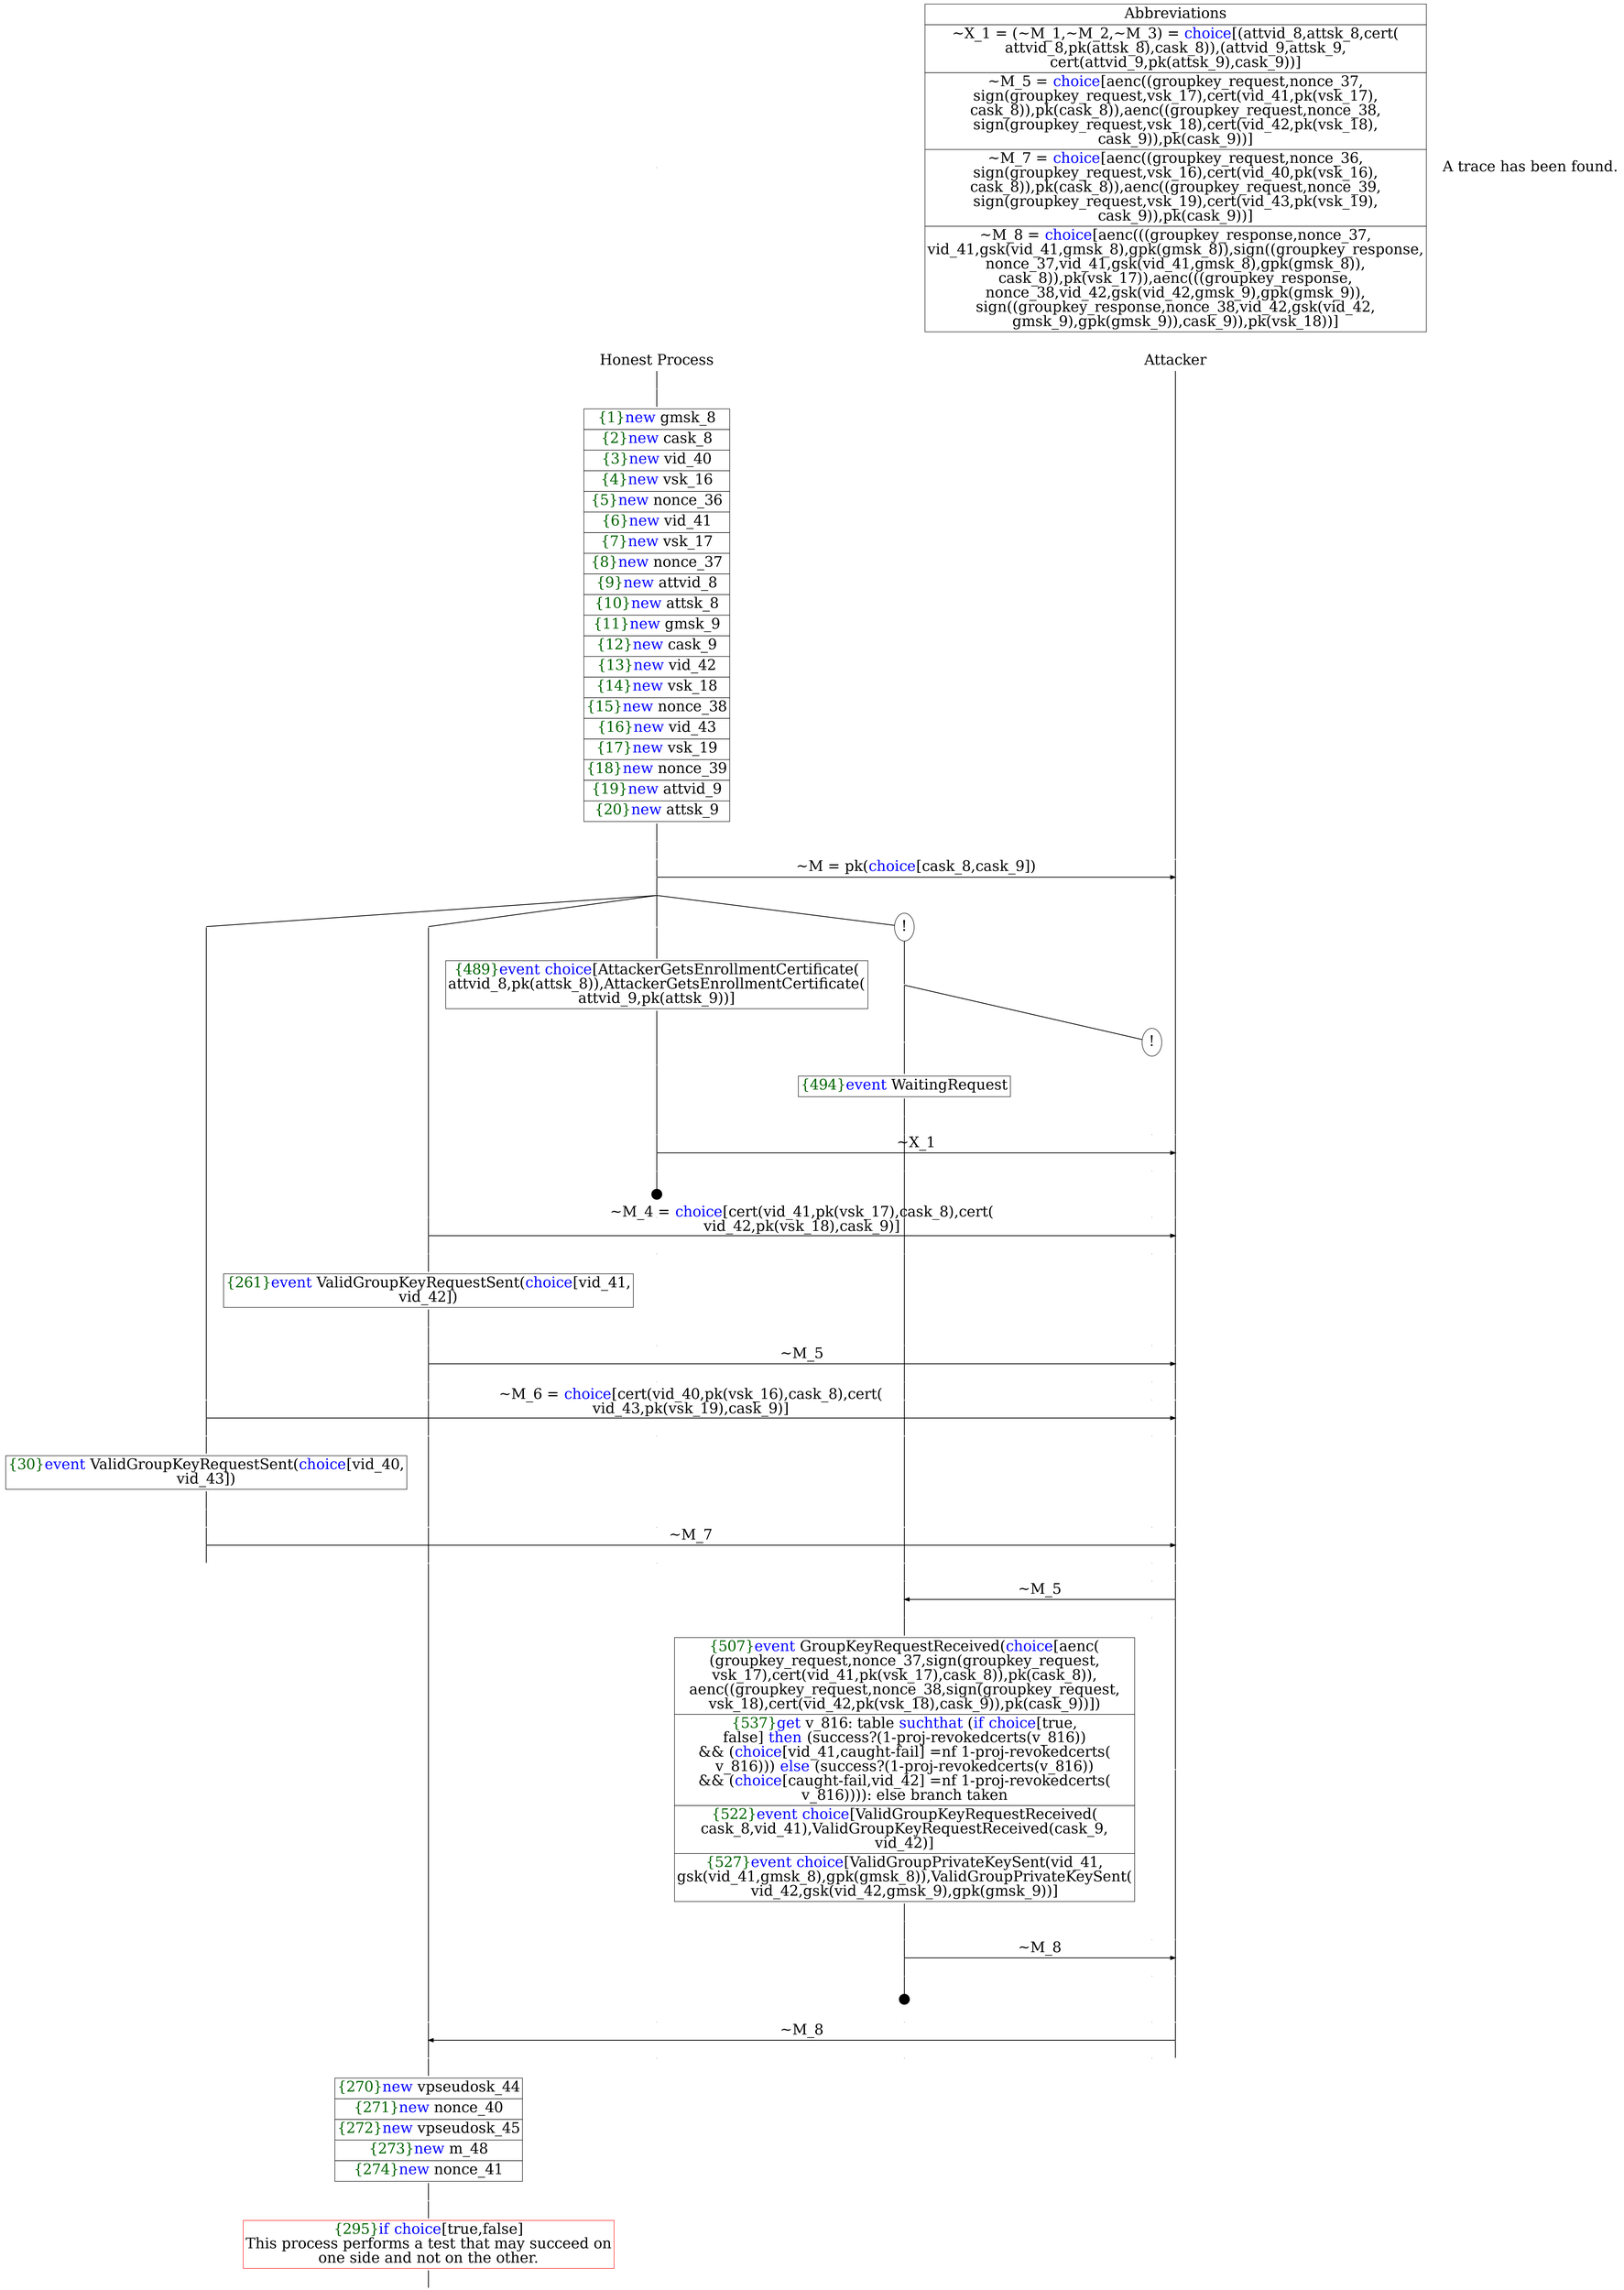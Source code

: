 digraph {
graph [ordering = out]
edge [arrowhead = none, penwidth = 1.6, fontsize = 30]
node [shape = point, width = 0, height = 0, fontsize = 30]
Trace<br/>
[label = <A trace has been found.<br/>
>, shape = plaintext]
P0__0 [label = "Honest Process", shape = plaintext]
P__0 [label = "Attacker", shape = plaintext]
Trace -> P0__0 [label = "", style = invisible, weight = 100]{rank = same; P0__0 P__0}
P0__0 -> P0__1 [label = <>, weight = 100]
P0__1 -> P0__2 [label = <>, weight = 100]
P0__2 [shape = plaintext, label = <<TABLE BORDER="0" CELLBORDER="1" CELLSPACING="0" CELLPADDING="4"> <TR><TD><FONT COLOR="darkgreen">{1}</FONT><FONT COLOR="blue">new </FONT>gmsk_8</TD></TR><TR><TD><FONT COLOR="darkgreen">{2}</FONT><FONT COLOR="blue">new </FONT>cask_8</TD></TR><TR><TD><FONT COLOR="darkgreen">{3}</FONT><FONT COLOR="blue">new </FONT>vid_40</TD></TR><TR><TD><FONT COLOR="darkgreen">{4}</FONT><FONT COLOR="blue">new </FONT>vsk_16</TD></TR><TR><TD><FONT COLOR="darkgreen">{5}</FONT><FONT COLOR="blue">new </FONT>nonce_36</TD></TR><TR><TD><FONT COLOR="darkgreen">{6}</FONT><FONT COLOR="blue">new </FONT>vid_41</TD></TR><TR><TD><FONT COLOR="darkgreen">{7}</FONT><FONT COLOR="blue">new </FONT>vsk_17</TD></TR><TR><TD><FONT COLOR="darkgreen">{8}</FONT><FONT COLOR="blue">new </FONT>nonce_37</TD></TR><TR><TD><FONT COLOR="darkgreen">{9}</FONT><FONT COLOR="blue">new </FONT>attvid_8</TD></TR><TR><TD><FONT COLOR="darkgreen">{10}</FONT><FONT COLOR="blue">new </FONT>attsk_8</TD></TR><TR><TD><FONT COLOR="darkgreen">{11}</FONT><FONT COLOR="blue">new </FONT>gmsk_9</TD></TR><TR><TD><FONT COLOR="darkgreen">{12}</FONT><FONT COLOR="blue">new </FONT>cask_9</TD></TR><TR><TD><FONT COLOR="darkgreen">{13}</FONT><FONT COLOR="blue">new </FONT>vid_42</TD></TR><TR><TD><FONT COLOR="darkgreen">{14}</FONT><FONT COLOR="blue">new </FONT>vsk_18</TD></TR><TR><TD><FONT COLOR="darkgreen">{15}</FONT><FONT COLOR="blue">new </FONT>nonce_38</TD></TR><TR><TD><FONT COLOR="darkgreen">{16}</FONT><FONT COLOR="blue">new </FONT>vid_43</TD></TR><TR><TD><FONT COLOR="darkgreen">{17}</FONT><FONT COLOR="blue">new </FONT>vsk_19</TD></TR><TR><TD><FONT COLOR="darkgreen">{18}</FONT><FONT COLOR="blue">new </FONT>nonce_39</TD></TR><TR><TD><FONT COLOR="darkgreen">{19}</FONT><FONT COLOR="blue">new </FONT>attvid_9</TD></TR><TR><TD><FONT COLOR="darkgreen">{20}</FONT><FONT COLOR="blue">new </FONT>attsk_9</TD></TR></TABLE>>]
P0__2 -> P0__3 [label = <>, weight = 100]
P0__3 -> P0__4 [label = <>, weight = 100]
P__0 -> P__1 [label = <>, weight = 100]
{rank = same; P__1 P0__4}
P0__4 -> P0__5 [label = <>, weight = 100]
P__1 -> P__2 [label = <>, weight = 100]
{rank = same; P__2 P0__5}
P0__5 -> P__2 [label = <~M = pk(<FONT COLOR="blue">choice</FONT>[cask_8,cask_9])>, arrowhead = normal]
P0__5 -> P0__6 [label = <>, weight = 100]
P__2 -> P__3 [label = <>, weight = 100]
{rank = same; P__3 P0__6}
/*RPar */
P0__6 -> P0_3__6 [label = <>]
P0__6 -> P0_2__6 [label = <>]
P0__6 -> P0_1__6 [label = <>]
P0__6 -> P0_0__6 [label = <>]
P0__6 [label = "", fixedsize = false, width = 0, height = 0, shape = none]
{rank = same; P0_0__6 P0_1__6 P0_2__6 P0_3__6}
P0_0__6 [label = "!", shape = ellipse]
P0_0_0__6 [label = "", fixedsize = false, width = 0, height = 0, shape = none]
P0_0__6 -> P0_0_0__6 [label = <>, weight = 100]
/*RPar */
P0_0_0__6 -> P0_0_0_1__6 [label = <>]
P0_0_0__6 -> P0_0_0_0__6 [label = <>]
P0_0_0__6 [label = "", fixedsize = false, width = 0, height = 0, shape = none]
{rank = same; P0_0_0_0__6 P0_0_0_1__6}
P0_0_0_0__6 [label = "!", shape = ellipse]
P0_0_0_1__6 -> P0_0_0_1__7 [label = <>, weight = 100]
P0_0_0_1__7 [shape = plaintext, label = <<TABLE BORDER="0" CELLBORDER="1" CELLSPACING="0" CELLPADDING="4"> <TR><TD><FONT COLOR="darkgreen">{494}</FONT><FONT COLOR="blue">event</FONT> WaitingRequest</TD></TR></TABLE>>]
P0_0_0_1__7 -> P0_0_0_1__8 [label = <>, weight = 100]
P0_1__6 -> P0_1__7 [label = <>, weight = 100]
P0_1__7 [shape = plaintext, label = <<TABLE BORDER="0" CELLBORDER="1" CELLSPACING="0" CELLPADDING="4"> <TR><TD><FONT COLOR="darkgreen">{489}</FONT><FONT COLOR="blue">event</FONT> <FONT COLOR="blue">choice</FONT>[AttackerGetsEnrollmentCertificate(<br/>
attvid_8,pk(attsk_8)),AttackerGetsEnrollmentCertificate(<br/>
attvid_9,pk(attsk_9))]</TD></TR></TABLE>>]
P0_1__7 -> P0_1__8 [label = <>, weight = 100]
P0_1__8 -> P0_1__9 [label = <>, weight = 100]
P0_0_0_1__8 -> P0_0_0_1__9 [label = <>, weight = 100]
P0_0_0_0__7 [label = "", style = invisible]
P0_0_0_0__6 -> P0_0_0_0__7 [label = <>, weight = 100, style = invisible]
P__3 -> P__4 [label = <>, weight = 100]
{rank = same; P__4 P0_0_0_0__7 P0_0_0_1__9 P0_1__9}
P0_1__9 -> P0_1__10 [label = <>, weight = 100]
P__4 -> P__5 [label = <>, weight = 100]
{rank = same; P__5 P0_1__10}
P0_1__10 -> P__5 [label = <~X_1>, arrowhead = normal]
P0_1__10 -> P0_1__11 [label = <>, weight = 100]
P0_0_0_1__9 -> P0_0_0_1__10 [label = <>, weight = 100]
P0_0_0_0__8 [label = "", style = invisible]
P0_0_0_0__7 -> P0_0_0_0__8 [label = <>, weight = 100, style = invisible]
P__5 -> P__6 [label = <>, weight = 100]
{rank = same; P__6 P0_0_0_0__8 P0_0_0_1__10 P0_1__11}
P0_1__12 [label = "", width = 0.3, height = 0.3]
P0_1__11 -> P0_1__12 [label = <>, weight = 100]
P0_2__6 -> P0_2__7 [label = <>, weight = 100]
P0_1__13 [label = "", style = invisible]
P0_1__12 -> P0_1__13 [label = <>, weight = 100, style = invisible]
P0_0_0_1__10 -> P0_0_0_1__11 [label = <>, weight = 100]
P0_0_0_0__9 [label = "", style = invisible]
P0_0_0_0__8 -> P0_0_0_0__9 [label = <>, weight = 100, style = invisible]
P__6 -> P__7 [label = <>, weight = 100]
{rank = same; P__7 P0_0_0_0__9 P0_0_0_1__11 P0_1__13 P0_2__7}
P0_2__7 -> P0_2__8 [label = <>, weight = 100]
P__7 -> P__8 [label = <>, weight = 100]
{rank = same; P__8 P0_2__8}
P0_2__8 -> P__8 [label = <~M_4 = <FONT COLOR="blue">choice</FONT>[cert(vid_41,pk(vsk_17),cask_8),cert(<br/>
vid_42,pk(vsk_18),cask_9)]>, arrowhead = normal]
P0_2__8 -> P0_2__9 [label = <>, weight = 100]
P0_1__14 [label = "", style = invisible]
P0_1__13 -> P0_1__14 [label = <>, weight = 100, style = invisible]
P0_0_0_1__11 -> P0_0_0_1__12 [label = <>, weight = 100]
P0_0_0_0__10 [label = "", style = invisible]
P0_0_0_0__9 -> P0_0_0_0__10 [label = <>, weight = 100, style = invisible]
P__8 -> P__9 [label = <>, weight = 100]
{rank = same; P__9 P0_0_0_0__10 P0_0_0_1__12 P0_1__14 P0_2__9}
P0_2__9 -> P0_2__10 [label = <>, weight = 100]
P0_2__10 [shape = plaintext, label = <<TABLE BORDER="0" CELLBORDER="1" CELLSPACING="0" CELLPADDING="4"> <TR><TD><FONT COLOR="darkgreen">{261}</FONT><FONT COLOR="blue">event</FONT> ValidGroupKeyRequestSent(<FONT COLOR="blue">choice</FONT>[vid_41,<br/>
vid_42])</TD></TR></TABLE>>]
P0_2__10 -> P0_2__11 [label = <>, weight = 100]
P0_2__11 -> P0_2__12 [label = <>, weight = 100]
P0_1__15 [label = "", style = invisible]
P0_1__14 -> P0_1__15 [label = <>, weight = 100, style = invisible]
P0_0_0_1__12 -> P0_0_0_1__13 [label = <>, weight = 100]
P0_0_0_0__11 [label = "", style = invisible]
P0_0_0_0__10 -> P0_0_0_0__11 [label = <>, weight = 100, style = invisible]
P__9 -> P__10 [label = <>, weight = 100]
{rank = same; P__10 P0_0_0_0__11 P0_0_0_1__13 P0_1__15 P0_2__12}
P0_2__12 -> P0_2__13 [label = <>, weight = 100]
P__10 -> P__11 [label = <>, weight = 100]
{rank = same; P__11 P0_2__13}
P0_2__13 -> P__11 [label = <~M_5>, arrowhead = normal]
P0_2__13 -> P0_2__14 [label = <>, weight = 100]
P0_1__16 [label = "", style = invisible]
P0_1__15 -> P0_1__16 [label = <>, weight = 100, style = invisible]
P0_0_0_1__13 -> P0_0_0_1__14 [label = <>, weight = 100]
P0_0_0_0__12 [label = "", style = invisible]
P0_0_0_0__11 -> P0_0_0_0__12 [label = <>, weight = 100, style = invisible]
P__11 -> P__12 [label = <>, weight = 100]
{rank = same; P__12 P0_0_0_0__12 P0_0_0_1__14 P0_1__16 P0_2__14}
P0_3__6 -> P0_3__7 [label = <>, weight = 100]
P0_2__14 -> P0_2__15 [label = <>, weight = 100]
P0_1__17 [label = "", style = invisible]
P0_1__16 -> P0_1__17 [label = <>, weight = 100, style = invisible]
P0_0_0_1__14 -> P0_0_0_1__15 [label = <>, weight = 100]
P0_0_0_0__13 [label = "", style = invisible]
P0_0_0_0__12 -> P0_0_0_0__13 [label = <>, weight = 100, style = invisible]
P__12 -> P__13 [label = <>, weight = 100]
{rank = same; P__13 P0_0_0_0__13 P0_0_0_1__15 P0_1__17 P0_2__15 P0_3__7}
P0_3__7 -> P0_3__8 [label = <>, weight = 100]
P__13 -> P__14 [label = <>, weight = 100]
{rank = same; P__14 P0_3__8}
P0_3__8 -> P__14 [label = <~M_6 = <FONT COLOR="blue">choice</FONT>[cert(vid_40,pk(vsk_16),cask_8),cert(<br/>
vid_43,pk(vsk_19),cask_9)]>, arrowhead = normal]
P0_3__8 -> P0_3__9 [label = <>, weight = 100]
P0_2__15 -> P0_2__16 [label = <>, weight = 100]
P0_1__18 [label = "", style = invisible]
P0_1__17 -> P0_1__18 [label = <>, weight = 100, style = invisible]
P0_0_0_1__15 -> P0_0_0_1__16 [label = <>, weight = 100]
P0_0_0_0__14 [label = "", style = invisible]
P0_0_0_0__13 -> P0_0_0_0__14 [label = <>, weight = 100, style = invisible]
P__14 -> P__15 [label = <>, weight = 100]
{rank = same; P__15 P0_0_0_0__14 P0_0_0_1__16 P0_1__18 P0_2__16 P0_3__9}
P0_3__9 -> P0_3__10 [label = <>, weight = 100]
P0_3__10 [shape = plaintext, label = <<TABLE BORDER="0" CELLBORDER="1" CELLSPACING="0" CELLPADDING="4"> <TR><TD><FONT COLOR="darkgreen">{30}</FONT><FONT COLOR="blue">event</FONT> ValidGroupKeyRequestSent(<FONT COLOR="blue">choice</FONT>[vid_40,<br/>
vid_43])</TD></TR></TABLE>>]
P0_3__10 -> P0_3__11 [label = <>, weight = 100]
P0_3__11 -> P0_3__12 [label = <>, weight = 100]
P0_2__16 -> P0_2__17 [label = <>, weight = 100]
P0_1__19 [label = "", style = invisible]
P0_1__18 -> P0_1__19 [label = <>, weight = 100, style = invisible]
P0_0_0_1__16 -> P0_0_0_1__17 [label = <>, weight = 100]
P0_0_0_0__15 [label = "", style = invisible]
P0_0_0_0__14 -> P0_0_0_0__15 [label = <>, weight = 100, style = invisible]
P__15 -> P__16 [label = <>, weight = 100]
{rank = same; P__16 P0_0_0_0__15 P0_0_0_1__17 P0_1__19 P0_2__17 P0_3__12}
P0_3__12 -> P0_3__13 [label = <>, weight = 100]
P__16 -> P__17 [label = <>, weight = 100]
{rank = same; P__17 P0_3__13}
P0_3__13 -> P__17 [label = <~M_7>, arrowhead = normal]
P0_3__13 -> P0_3__14 [label = <>, weight = 100]
P0_2__17 -> P0_2__18 [label = <>, weight = 100]
P0_1__20 [label = "", style = invisible]
P0_1__19 -> P0_1__20 [label = <>, weight = 100, style = invisible]
P0_0_0_1__17 -> P0_0_0_1__18 [label = <>, weight = 100]
P0_0_0_0__16 [label = "", style = invisible]
P0_0_0_0__15 -> P0_0_0_0__16 [label = <>, weight = 100, style = invisible]
P__17 -> P__18 [label = <>, weight = 100]
{rank = same; P__18 P0_0_0_0__16 P0_0_0_1__18 P0_1__20 P0_2__18 P0_3__14}
P0_0_0_1__18 -> P0_0_0_1__19 [label = <>, weight = 100]
P0_0_0_0__17 [label = "", style = invisible]
P0_0_0_0__16 -> P0_0_0_0__17 [label = <>, weight = 100, style = invisible]
P__18 -> P__19 [label = <>, weight = 100]
{rank = same; P__19 P0_0_0_0__17 P0_0_0_1__19}
P0_0_0_1__19 -> P0_0_0_1__20 [label = <>, weight = 100]
P__19 -> P__20 [label = <>, weight = 100]
{rank = same; P__20 P0_0_0_1__20}
P0_0_0_1__20 -> P__20 [label = <~M_5>, dir = back, arrowhead = normal]
P0_0_0_1__20 -> P0_0_0_1__21 [label = <>, weight = 100]
P0_0_0_0__18 [label = "", style = invisible]
P0_0_0_0__17 -> P0_0_0_0__18 [label = <>, weight = 100, style = invisible]
P__20 -> P__21 [label = <>, weight = 100]
{rank = same; P__21 P0_0_0_0__18 P0_0_0_1__21}
P0_0_0_1__21 -> P0_0_0_1__22 [label = <>, weight = 100]
P0_0_0_1__22 [shape = plaintext, label = <<TABLE BORDER="0" CELLBORDER="1" CELLSPACING="0" CELLPADDING="4"> <TR><TD><FONT COLOR="darkgreen">{507}</FONT><FONT COLOR="blue">event</FONT> GroupKeyRequestReceived(<FONT COLOR="blue">choice</FONT>[aenc(<br/>
(groupkey_request,nonce_37,sign(groupkey_request,<br/>
vsk_17),cert(vid_41,pk(vsk_17),cask_8)),pk(cask_8)),<br/>
aenc((groupkey_request,nonce_38,sign(groupkey_request,<br/>
vsk_18),cert(vid_42,pk(vsk_18),cask_9)),pk(cask_9))])<br/>
</TD></TR><TR><TD><FONT COLOR="darkgreen">{537}</FONT><FONT COLOR="blue">get</FONT> v_816: table <FONT COLOR="blue">suchthat</FONT> (<FONT COLOR="blue">if</FONT> <FONT COLOR="blue">choice</FONT>[true,<br/>
false] <FONT COLOR="blue">then</FONT> (success?(1-proj-revokedcerts(v_816))<br/>
&amp;&amp; (<FONT COLOR="blue">choice</FONT>[vid_41,caught-fail] =nf 1-proj-revokedcerts(<br/>
v_816))) <FONT COLOR="blue">else</FONT> (success?(1-proj-revokedcerts(v_816))<br/>
&amp;&amp; (<FONT COLOR="blue">choice</FONT>[caught-fail,vid_42] =nf 1-proj-revokedcerts(<br/>
v_816)))): else branch taken</TD></TR><TR><TD><FONT COLOR="darkgreen">{522}</FONT><FONT COLOR="blue">event</FONT> <FONT COLOR="blue">choice</FONT>[ValidGroupKeyRequestReceived(<br/>
cask_8,vid_41),ValidGroupKeyRequestReceived(cask_9,<br/>
vid_42)]</TD></TR><TR><TD><FONT COLOR="darkgreen">{527}</FONT><FONT COLOR="blue">event</FONT> <FONT COLOR="blue">choice</FONT>[ValidGroupPrivateKeySent(vid_41,<br/>
gsk(vid_41,gmsk_8),gpk(gmsk_8)),ValidGroupPrivateKeySent(<br/>
vid_42,gsk(vid_42,gmsk_9),gpk(gmsk_9))]</TD></TR></TABLE>>]
P0_0_0_1__22 -> P0_0_0_1__23 [label = <>, weight = 100]
P__21 -> P__22 [label = <>, weight = 100]
{rank = same; P__22 P0_0_0_1__22}
P0_0_0_1__23 -> P0_0_0_1__24 [label = <>, weight = 100]
P0_0_0_0__19 [label = "", style = invisible]
P0_0_0_0__18 -> P0_0_0_0__19 [label = <>, weight = 100, style = invisible]
P__22 -> P__23 [label = <>, weight = 100]
{rank = same; P__23 P0_0_0_0__19 P0_0_0_1__24}
P0_0_0_1__24 -> P0_0_0_1__25 [label = <>, weight = 100]
P__23 -> P__24 [label = <>, weight = 100]
{rank = same; P__24 P0_0_0_1__25}
P0_0_0_1__25 -> P__24 [label = <~M_8>, arrowhead = normal]
P0_0_0_1__25 -> P0_0_0_1__26 [label = <>, weight = 100]
P0_0_0_0__20 [label = "", style = invisible]
P0_0_0_0__19 -> P0_0_0_0__20 [label = <>, weight = 100, style = invisible]
P__24 -> P__25 [label = <>, weight = 100]
{rank = same; P__25 P0_0_0_0__20 P0_0_0_1__26}
P0_0_0_1__27 [label = "", width = 0.3, height = 0.3]
P0_0_0_1__26 -> P0_0_0_1__27 [label = <>, weight = 100]
P0_2__18 -> P0_2__19 [label = <>, weight = 100]
P0_1__21 [label = "", style = invisible]
P0_1__20 -> P0_1__21 [label = <>, weight = 100, style = invisible]
P0_0_0_1__28 [label = "", style = invisible]
P0_0_0_1__27 -> P0_0_0_1__28 [label = <>, weight = 100, style = invisible]
P0_0_0_0__21 [label = "", style = invisible]
P0_0_0_0__20 -> P0_0_0_0__21 [label = <>, weight = 100, style = invisible]
P__25 -> P__26 [label = <>, weight = 100]
{rank = same; P__26 P0_0_0_0__21 P0_0_0_1__28 P0_1__21 P0_2__19}
P0_2__19 -> P0_2__20 [label = <>, weight = 100]
P__26 -> P__27 [label = <>, weight = 100]
{rank = same; P__27 P0_2__20}
P0_2__20 -> P__27 [label = <~M_8>, dir = back, arrowhead = normal]
P0_2__20 -> P0_2__21 [label = <>, weight = 100]
P0_1__22 [label = "", style = invisible]
P0_1__21 -> P0_1__22 [label = <>, weight = 100, style = invisible]
P0_0_0_1__29 [label = "", style = invisible]
P0_0_0_1__28 -> P0_0_0_1__29 [label = <>, weight = 100, style = invisible]
P0_0_0_0__22 [label = "", style = invisible]
P0_0_0_0__21 -> P0_0_0_0__22 [label = <>, weight = 100, style = invisible]
P__27 -> P__28 [label = <>, weight = 100]
{rank = same; P__28 P0_0_0_0__22 P0_0_0_1__29 P0_1__22 P0_2__21}
P0_2__21 -> P0_2__22 [label = <>, weight = 100]
P0_2__22 [shape = plaintext, label = <<TABLE BORDER="0" CELLBORDER="1" CELLSPACING="0" CELLPADDING="4"> <TR><TD><FONT COLOR="darkgreen">{270}</FONT><FONT COLOR="blue">new </FONT>vpseudosk_44</TD></TR><TR><TD><FONT COLOR="darkgreen">{271}</FONT><FONT COLOR="blue">new </FONT>nonce_40</TD></TR><TR><TD><FONT COLOR="darkgreen">{272}</FONT><FONT COLOR="blue">new </FONT>vpseudosk_45</TD></TR><TR><TD><FONT COLOR="darkgreen">{273}</FONT><FONT COLOR="blue">new </FONT>m_48</TD></TR><TR><TD><FONT COLOR="darkgreen">{274}</FONT><FONT COLOR="blue">new </FONT>nonce_41</TD></TR></TABLE>>]
P0_2__22 -> P0_2__23 [label = <>, weight = 100]
P0_2__23 -> P0_2__24 [label = <>, weight = 100]
P0_2__24 [color = red, shape = plaintext, label = <<TABLE BORDER="0" CELLBORDER="1" CELLSPACING="0" CELLPADDING="4"> <TR><TD><FONT COLOR="darkgreen">{295}</FONT><FONT COLOR="blue">if</FONT> <FONT COLOR="blue">choice</FONT>[true,false]<br/>
This process performs a test that may succeed on<br/>
one side and not on the other.</TD></TR></TABLE>>]
P0_2__24 -> P0_2__25 [label = <>, weight = 100]
Abbrev [shape = plaintext, label = <<TABLE BORDER="0" CELLBORDER="1" CELLSPACING="0" CELLPADDING="4"><TR> <TD> Abbreviations </TD></TR><TR><TD>~X_1 = (~M_1,~M_2,~M_3) = <FONT COLOR="blue">choice</FONT>[(attvid_8,attsk_8,cert(<br/>
attvid_8,pk(attsk_8),cask_8)),(attvid_9,attsk_9,<br/>
cert(attvid_9,pk(attsk_9),cask_9))]</TD></TR><TR><TD>~M_5 = <FONT COLOR="blue">choice</FONT>[aenc((groupkey_request,nonce_37,<br/>
sign(groupkey_request,vsk_17),cert(vid_41,pk(vsk_17),<br/>
cask_8)),pk(cask_8)),aenc((groupkey_request,nonce_38,<br/>
sign(groupkey_request,vsk_18),cert(vid_42,pk(vsk_18),<br/>
cask_9)),pk(cask_9))]</TD></TR><TR><TD>~M_7 = <FONT COLOR="blue">choice</FONT>[aenc((groupkey_request,nonce_36,<br/>
sign(groupkey_request,vsk_16),cert(vid_40,pk(vsk_16),<br/>
cask_8)),pk(cask_8)),aenc((groupkey_request,nonce_39,<br/>
sign(groupkey_request,vsk_19),cert(vid_43,pk(vsk_19),<br/>
cask_9)),pk(cask_9))]</TD></TR><TR><TD>~M_8 = <FONT COLOR="blue">choice</FONT>[aenc(((groupkey_response,nonce_37,<br/>
vid_41,gsk(vid_41,gmsk_8),gpk(gmsk_8)),sign((groupkey_response,<br/>
nonce_37,vid_41,gsk(vid_41,gmsk_8),gpk(gmsk_8)),<br/>
cask_8)),pk(vsk_17)),aenc(((groupkey_response,<br/>
nonce_38,vid_42,gsk(vid_42,gmsk_9),gpk(gmsk_9)),<br/>
sign((groupkey_response,nonce_38,vid_42,gsk(vid_42,<br/>
gmsk_9),gpk(gmsk_9)),cask_9)),pk(vsk_18))]</TD></TR></TABLE>>]Abbrev -> P__0 [style = invisible, weight =100]}